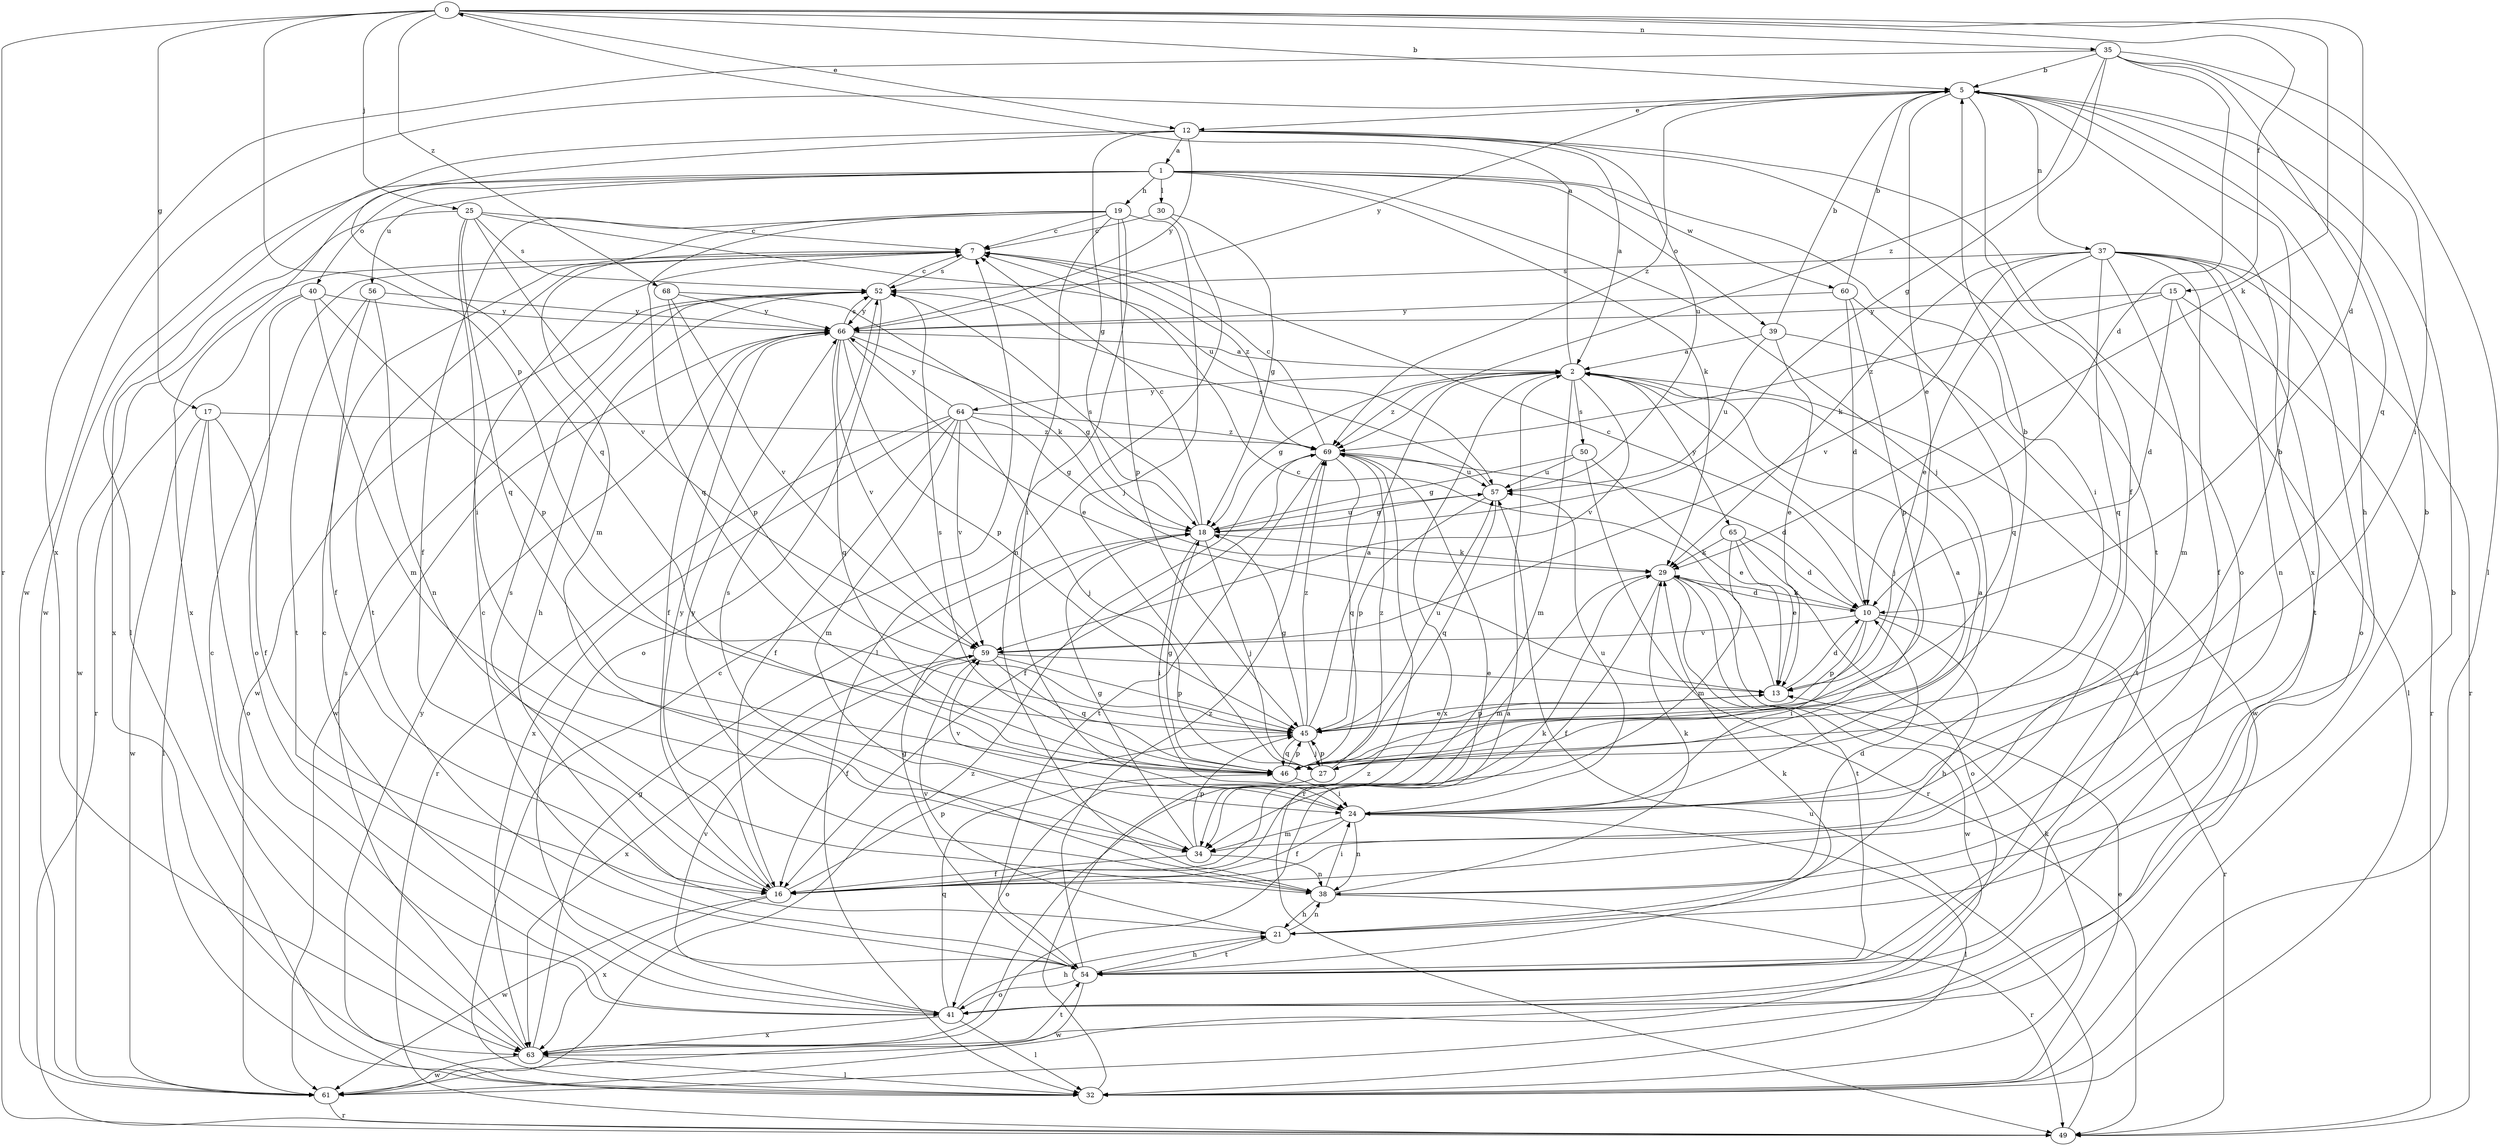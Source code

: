 strict digraph  {
0;
1;
2;
5;
7;
10;
12;
13;
15;
16;
17;
18;
19;
21;
24;
25;
27;
29;
30;
32;
34;
35;
37;
38;
39;
40;
41;
45;
46;
49;
50;
52;
54;
56;
57;
59;
60;
61;
63;
64;
65;
66;
68;
69;
0 -> 5  [label=b];
0 -> 10  [label=d];
0 -> 12  [label=e];
0 -> 15  [label=f];
0 -> 17  [label=g];
0 -> 25  [label=j];
0 -> 29  [label=k];
0 -> 35  [label=n];
0 -> 45  [label=p];
0 -> 49  [label=r];
0 -> 68  [label=z];
1 -> 19  [label=h];
1 -> 24  [label=i];
1 -> 27  [label=j];
1 -> 29  [label=k];
1 -> 30  [label=l];
1 -> 32  [label=l];
1 -> 39  [label=o];
1 -> 40  [label=o];
1 -> 56  [label=u];
1 -> 60  [label=w];
1 -> 63  [label=x];
2 -> 0  [label=a];
2 -> 18  [label=g];
2 -> 27  [label=j];
2 -> 34  [label=m];
2 -> 50  [label=s];
2 -> 54  [label=t];
2 -> 59  [label=v];
2 -> 63  [label=x];
2 -> 64  [label=y];
2 -> 65  [label=y];
2 -> 69  [label=z];
5 -> 12  [label=e];
5 -> 13  [label=e];
5 -> 16  [label=f];
5 -> 21  [label=h];
5 -> 37  [label=n];
5 -> 61  [label=w];
5 -> 63  [label=x];
5 -> 66  [label=y];
5 -> 69  [label=z];
7 -> 52  [label=s];
7 -> 54  [label=t];
7 -> 61  [label=w];
7 -> 69  [label=z];
10 -> 7  [label=c];
10 -> 21  [label=h];
10 -> 24  [label=i];
10 -> 29  [label=k];
10 -> 45  [label=p];
10 -> 49  [label=r];
10 -> 59  [label=v];
12 -> 1  [label=a];
12 -> 2  [label=a];
12 -> 18  [label=g];
12 -> 41  [label=o];
12 -> 46  [label=q];
12 -> 54  [label=t];
12 -> 57  [label=u];
12 -> 61  [label=w];
12 -> 66  [label=y];
13 -> 7  [label=c];
13 -> 10  [label=d];
13 -> 45  [label=p];
15 -> 10  [label=d];
15 -> 32  [label=l];
15 -> 49  [label=r];
15 -> 66  [label=y];
15 -> 69  [label=z];
16 -> 29  [label=k];
16 -> 45  [label=p];
16 -> 52  [label=s];
16 -> 61  [label=w];
16 -> 63  [label=x];
16 -> 66  [label=y];
17 -> 16  [label=f];
17 -> 32  [label=l];
17 -> 41  [label=o];
17 -> 61  [label=w];
17 -> 69  [label=z];
18 -> 7  [label=c];
18 -> 24  [label=i];
18 -> 27  [label=j];
18 -> 29  [label=k];
18 -> 52  [label=s];
18 -> 57  [label=u];
19 -> 7  [label=c];
19 -> 16  [label=f];
19 -> 24  [label=i];
19 -> 27  [label=j];
19 -> 34  [label=m];
19 -> 38  [label=n];
19 -> 45  [label=p];
19 -> 46  [label=q];
21 -> 5  [label=b];
21 -> 38  [label=n];
21 -> 54  [label=t];
21 -> 59  [label=v];
24 -> 2  [label=a];
24 -> 5  [label=b];
24 -> 16  [label=f];
24 -> 32  [label=l];
24 -> 34  [label=m];
24 -> 38  [label=n];
24 -> 57  [label=u];
24 -> 59  [label=v];
25 -> 7  [label=c];
25 -> 24  [label=i];
25 -> 46  [label=q];
25 -> 52  [label=s];
25 -> 57  [label=u];
25 -> 59  [label=v];
25 -> 63  [label=x];
27 -> 2  [label=a];
27 -> 41  [label=o];
27 -> 45  [label=p];
27 -> 69  [label=z];
29 -> 10  [label=d];
29 -> 16  [label=f];
29 -> 34  [label=m];
29 -> 54  [label=t];
29 -> 61  [label=w];
30 -> 7  [label=c];
30 -> 18  [label=g];
30 -> 32  [label=l];
32 -> 5  [label=b];
32 -> 7  [label=c];
32 -> 13  [label=e];
32 -> 29  [label=k];
32 -> 66  [label=y];
32 -> 69  [label=z];
34 -> 16  [label=f];
34 -> 18  [label=g];
34 -> 38  [label=n];
34 -> 45  [label=p];
35 -> 5  [label=b];
35 -> 10  [label=d];
35 -> 18  [label=g];
35 -> 24  [label=i];
35 -> 32  [label=l];
35 -> 46  [label=q];
35 -> 63  [label=x];
35 -> 69  [label=z];
37 -> 13  [label=e];
37 -> 16  [label=f];
37 -> 29  [label=k];
37 -> 34  [label=m];
37 -> 38  [label=n];
37 -> 41  [label=o];
37 -> 46  [label=q];
37 -> 49  [label=r];
37 -> 52  [label=s];
37 -> 54  [label=t];
37 -> 59  [label=v];
38 -> 10  [label=d];
38 -> 21  [label=h];
38 -> 24  [label=i];
38 -> 29  [label=k];
38 -> 49  [label=r];
38 -> 52  [label=s];
38 -> 66  [label=y];
39 -> 2  [label=a];
39 -> 5  [label=b];
39 -> 13  [label=e];
39 -> 57  [label=u];
39 -> 61  [label=w];
40 -> 34  [label=m];
40 -> 41  [label=o];
40 -> 45  [label=p];
40 -> 49  [label=r];
40 -> 66  [label=y];
41 -> 7  [label=c];
41 -> 21  [label=h];
41 -> 32  [label=l];
41 -> 46  [label=q];
41 -> 59  [label=v];
41 -> 63  [label=x];
45 -> 2  [label=a];
45 -> 13  [label=e];
45 -> 18  [label=g];
45 -> 27  [label=j];
45 -> 46  [label=q];
45 -> 57  [label=u];
45 -> 69  [label=z];
46 -> 5  [label=b];
46 -> 18  [label=g];
46 -> 24  [label=i];
46 -> 45  [label=p];
46 -> 52  [label=s];
49 -> 57  [label=u];
50 -> 13  [label=e];
50 -> 18  [label=g];
50 -> 49  [label=r];
50 -> 57  [label=u];
52 -> 7  [label=c];
52 -> 21  [label=h];
52 -> 41  [label=o];
52 -> 61  [label=w];
52 -> 66  [label=y];
54 -> 7  [label=c];
54 -> 18  [label=g];
54 -> 21  [label=h];
54 -> 29  [label=k];
54 -> 41  [label=o];
54 -> 61  [label=w];
54 -> 69  [label=z];
56 -> 16  [label=f];
56 -> 38  [label=n];
56 -> 54  [label=t];
56 -> 66  [label=y];
57 -> 18  [label=g];
57 -> 45  [label=p];
57 -> 46  [label=q];
57 -> 52  [label=s];
59 -> 13  [label=e];
59 -> 16  [label=f];
59 -> 45  [label=p];
59 -> 46  [label=q];
59 -> 63  [label=x];
60 -> 5  [label=b];
60 -> 10  [label=d];
60 -> 45  [label=p];
60 -> 46  [label=q];
60 -> 66  [label=y];
61 -> 49  [label=r];
61 -> 69  [label=z];
63 -> 2  [label=a];
63 -> 7  [label=c];
63 -> 18  [label=g];
63 -> 32  [label=l];
63 -> 52  [label=s];
63 -> 54  [label=t];
63 -> 61  [label=w];
64 -> 16  [label=f];
64 -> 18  [label=g];
64 -> 27  [label=j];
64 -> 34  [label=m];
64 -> 49  [label=r];
64 -> 59  [label=v];
64 -> 63  [label=x];
64 -> 66  [label=y];
64 -> 69  [label=z];
65 -> 10  [label=d];
65 -> 13  [label=e];
65 -> 29  [label=k];
65 -> 34  [label=m];
65 -> 41  [label=o];
66 -> 2  [label=a];
66 -> 13  [label=e];
66 -> 16  [label=f];
66 -> 18  [label=g];
66 -> 45  [label=p];
66 -> 46  [label=q];
66 -> 52  [label=s];
66 -> 59  [label=v];
66 -> 61  [label=w];
68 -> 29  [label=k];
68 -> 45  [label=p];
68 -> 59  [label=v];
68 -> 66  [label=y];
69 -> 7  [label=c];
69 -> 10  [label=d];
69 -> 16  [label=f];
69 -> 46  [label=q];
69 -> 49  [label=r];
69 -> 54  [label=t];
69 -> 57  [label=u];
}
